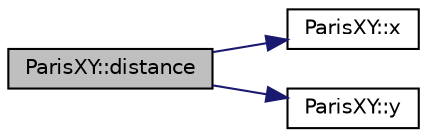 digraph "ParisXY::distance"
{
 // LATEX_PDF_SIZE
  edge [fontname="Helvetica",fontsize="10",labelfontname="Helvetica",labelfontsize="10"];
  node [fontname="Helvetica",fontsize="10",shape=record];
  rankdir="LR";
  Node1 [label="ParisXY::distance",height=0.2,width=0.4,color="black", fillcolor="grey75", style="filled", fontcolor="black",tooltip=" "];
  Node1 -> Node2 [color="midnightblue",fontsize="10",style="solid",fontname="Helvetica"];
  Node2 [label="ParisXY::x",height=0.2,width=0.4,color="black", fillcolor="white", style="filled",URL="$class_paris_x_y.html#ad176348f497c7645d9282dcc653fe173",tooltip=" "];
  Node1 -> Node3 [color="midnightblue",fontsize="10",style="solid",fontname="Helvetica"];
  Node3 [label="ParisXY::y",height=0.2,width=0.4,color="black", fillcolor="white", style="filled",URL="$class_paris_x_y.html#a07e28a303ef89eeaf7cc9a4740dee1bd",tooltip=" "];
}
